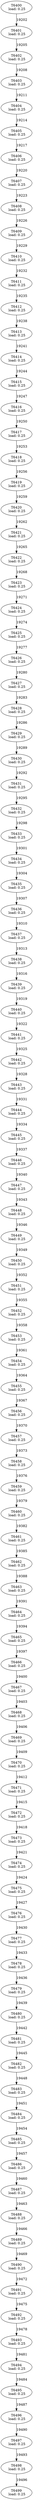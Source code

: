 digraph taskgraph {
	T6400 [label= "T6400\n load: 0.25"];
	T6401 [label= "T6401\n load: 0.25"];
	T6400 -> T6401[label=19202];
	T6402 [label= "T6402\n load: 0.25"];
	T6401 -> T6402[label=19205];
	T6403 [label= "T6403\n load: 0.25"];
	T6402 -> T6403[label=19208];
	T6404 [label= "T6404\n load: 0.25"];
	T6403 -> T6404[label=19211];
	T6405 [label= "T6405\n load: 0.25"];
	T6404 -> T6405[label=19214];
	T6406 [label= "T6406\n load: 0.25"];
	T6405 -> T6406[label=19217];
	T6407 [label= "T6407\n load: 0.25"];
	T6406 -> T6407[label=19220];
	T6408 [label= "T6408\n load: 0.25"];
	T6407 -> T6408[label=19223];
	T6409 [label= "T6409\n load: 0.25"];
	T6408 -> T6409[label=19226];
	T6410 [label= "T6410\n load: 0.25"];
	T6409 -> T6410[label=19229];
	T6411 [label= "T6411\n load: 0.25"];
	T6410 -> T6411[label=19232];
	T6412 [label= "T6412\n load: 0.25"];
	T6411 -> T6412[label=19235];
	T6413 [label= "T6413\n load: 0.25"];
	T6412 -> T6413[label=19238];
	T6414 [label= "T6414\n load: 0.25"];
	T6413 -> T6414[label=19241];
	T6415 [label= "T6415\n load: 0.25"];
	T6414 -> T6415[label=19244];
	T6416 [label= "T6416\n load: 0.25"];
	T6415 -> T6416[label=19247];
	T6417 [label= "T6417\n load: 0.25"];
	T6416 -> T6417[label=19250];
	T6418 [label= "T6418\n load: 0.25"];
	T6417 -> T6418[label=19253];
	T6419 [label= "T6419\n load: 0.25"];
	T6418 -> T6419[label=19256];
	T6420 [label= "T6420\n load: 0.25"];
	T6419 -> T6420[label=19259];
	T6421 [label= "T6421\n load: 0.25"];
	T6420 -> T6421[label=19262];
	T6422 [label= "T6422\n load: 0.25"];
	T6421 -> T6422[label=19265];
	T6423 [label= "T6423\n load: 0.25"];
	T6422 -> T6423[label=19268];
	T6424 [label= "T6424\n load: 0.25"];
	T6423 -> T6424[label=19271];
	T6425 [label= "T6425\n load: 0.25"];
	T6424 -> T6425[label=19274];
	T6426 [label= "T6426\n load: 0.25"];
	T6425 -> T6426[label=19277];
	T6427 [label= "T6427\n load: 0.25"];
	T6426 -> T6427[label=19280];
	T6428 [label= "T6428\n load: 0.25"];
	T6427 -> T6428[label=19283];
	T6429 [label= "T6429\n load: 0.25"];
	T6428 -> T6429[label=19286];
	T6430 [label= "T6430\n load: 0.25"];
	T6429 -> T6430[label=19289];
	T6431 [label= "T6431\n load: 0.25"];
	T6430 -> T6431[label=19292];
	T6432 [label= "T6432\n load: 0.25"];
	T6431 -> T6432[label=19295];
	T6433 [label= "T6433\n load: 0.25"];
	T6432 -> T6433[label=19298];
	T6434 [label= "T6434\n load: 0.25"];
	T6433 -> T6434[label=19301];
	T6435 [label= "T6435\n load: 0.25"];
	T6434 -> T6435[label=19304];
	T6436 [label= "T6436\n load: 0.25"];
	T6435 -> T6436[label=19307];
	T6437 [label= "T6437\n load: 0.25"];
	T6436 -> T6437[label=19310];
	T6438 [label= "T6438\n load: 0.25"];
	T6437 -> T6438[label=19313];
	T6439 [label= "T6439\n load: 0.25"];
	T6438 -> T6439[label=19316];
	T6440 [label= "T6440\n load: 0.25"];
	T6439 -> T6440[label=19319];
	T6441 [label= "T6441\n load: 0.25"];
	T6440 -> T6441[label=19322];
	T6442 [label= "T6442\n load: 0.25"];
	T6441 -> T6442[label=19325];
	T6443 [label= "T6443\n load: 0.25"];
	T6442 -> T6443[label=19328];
	T6444 [label= "T6444\n load: 0.25"];
	T6443 -> T6444[label=19331];
	T6445 [label= "T6445\n load: 0.25"];
	T6444 -> T6445[label=19334];
	T6446 [label= "T6446\n load: 0.25"];
	T6445 -> T6446[label=19337];
	T6447 [label= "T6447\n load: 0.25"];
	T6446 -> T6447[label=19340];
	T6448 [label= "T6448\n load: 0.25"];
	T6447 -> T6448[label=19343];
	T6449 [label= "T6449\n load: 0.25"];
	T6448 -> T6449[label=19346];
	T6450 [label= "T6450\n load: 0.25"];
	T6449 -> T6450[label=19349];
	T6451 [label= "T6451\n load: 0.25"];
	T6450 -> T6451[label=19352];
	T6452 [label= "T6452\n load: 0.25"];
	T6451 -> T6452[label=19355];
	T6453 [label= "T6453\n load: 0.25"];
	T6452 -> T6453[label=19358];
	T6454 [label= "T6454\n load: 0.25"];
	T6453 -> T6454[label=19361];
	T6455 [label= "T6455\n load: 0.25"];
	T6454 -> T6455[label=19364];
	T6456 [label= "T6456\n load: 0.25"];
	T6455 -> T6456[label=19367];
	T6457 [label= "T6457\n load: 0.25"];
	T6456 -> T6457[label=19370];
	T6458 [label= "T6458\n load: 0.25"];
	T6457 -> T6458[label=19373];
	T6459 [label= "T6459\n load: 0.25"];
	T6458 -> T6459[label=19376];
	T6460 [label= "T6460\n load: 0.25"];
	T6459 -> T6460[label=19379];
	T6461 [label= "T6461\n load: 0.25"];
	T6460 -> T6461[label=19382];
	T6462 [label= "T6462\n load: 0.25"];
	T6461 -> T6462[label=19385];
	T6463 [label= "T6463\n load: 0.25"];
	T6462 -> T6463[label=19388];
	T6464 [label= "T6464\n load: 0.25"];
	T6463 -> T6464[label=19391];
	T6465 [label= "T6465\n load: 0.25"];
	T6464 -> T6465[label=19394];
	T6466 [label= "T6466\n load: 0.25"];
	T6465 -> T6466[label=19397];
	T6467 [label= "T6467\n load: 0.25"];
	T6466 -> T6467[label=19400];
	T6468 [label= "T6468\n load: 0.25"];
	T6467 -> T6468[label=19403];
	T6469 [label= "T6469\n load: 0.25"];
	T6468 -> T6469[label=19406];
	T6470 [label= "T6470\n load: 0.25"];
	T6469 -> T6470[label=19409];
	T6471 [label= "T6471\n load: 0.25"];
	T6470 -> T6471[label=19412];
	T6472 [label= "T6472\n load: 0.25"];
	T6471 -> T6472[label=19415];
	T6473 [label= "T6473\n load: 0.25"];
	T6472 -> T6473[label=19418];
	T6474 [label= "T6474\n load: 0.25"];
	T6473 -> T6474[label=19421];
	T6475 [label= "T6475\n load: 0.25"];
	T6474 -> T6475[label=19424];
	T6476 [label= "T6476\n load: 0.25"];
	T6475 -> T6476[label=19427];
	T6477 [label= "T6477\n load: 0.25"];
	T6476 -> T6477[label=19430];
	T6478 [label= "T6478\n load: 0.25"];
	T6477 -> T6478[label=19433];
	T6479 [label= "T6479\n load: 0.25"];
	T6478 -> T6479[label=19436];
	T6480 [label= "T6480\n load: 0.25"];
	T6479 -> T6480[label=19439];
	T6481 [label= "T6481\n load: 0.25"];
	T6480 -> T6481[label=19442];
	T6482 [label= "T6482\n load: 0.25"];
	T6481 -> T6482[label=19445];
	T6483 [label= "T6483\n load: 0.25"];
	T6482 -> T6483[label=19448];
	T6484 [label= "T6484\n load: 0.25"];
	T6483 -> T6484[label=19451];
	T6485 [label= "T6485\n load: 0.25"];
	T6484 -> T6485[label=19454];
	T6486 [label= "T6486\n load: 0.25"];
	T6485 -> T6486[label=19457];
	T6487 [label= "T6487\n load: 0.25"];
	T6486 -> T6487[label=19460];
	T6488 [label= "T6488\n load: 0.25"];
	T6487 -> T6488[label=19463];
	T6489 [label= "T6489\n load: 0.25"];
	T6488 -> T6489[label=19466];
	T6490 [label= "T6490\n load: 0.25"];
	T6489 -> T6490[label=19469];
	T6491 [label= "T6491\n load: 0.25"];
	T6490 -> T6491[label=19472];
	T6492 [label= "T6492\n load: 0.25"];
	T6491 -> T6492[label=19475];
	T6493 [label= "T6493\n load: 0.25"];
	T6492 -> T6493[label=19478];
	T6494 [label= "T6494\n load: 0.25"];
	T6493 -> T6494[label=19481];
	T6495 [label= "T6495\n load: 0.25"];
	T6494 -> T6495[label=19484];
	T6496 [label= "T6496\n load: 0.25"];
	T6495 -> T6496[label=19487];
	T6497 [label= "T6497\n load: 0.25"];
	T6496 -> T6497[label=19490];
	T6498 [label= "T6498\n load: 0.25"];
	T6497 -> T6498[label=19493];
	T6499 [label= "T6499\n load: 0.25"];
	T6498 -> T6499[label=19496];
}